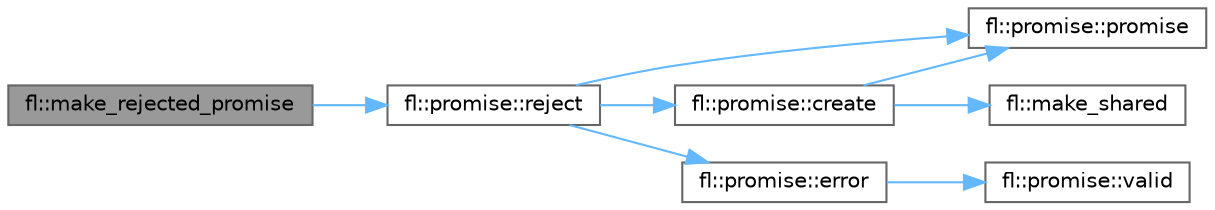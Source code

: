 digraph "fl::make_rejected_promise"
{
 // INTERACTIVE_SVG=YES
 // LATEX_PDF_SIZE
  bgcolor="transparent";
  edge [fontname=Helvetica,fontsize=10,labelfontname=Helvetica,labelfontsize=10];
  node [fontname=Helvetica,fontsize=10,shape=box,height=0.2,width=0.4];
  rankdir="LR";
  Node1 [id="Node000001",label="fl::make_rejected_promise",height=0.2,width=0.4,color="gray40", fillcolor="grey60", style="filled", fontcolor="black",tooltip="Convenience function to create a rejected promise (const char* overload)"];
  Node1 -> Node2 [id="edge1_Node000001_Node000002",color="steelblue1",style="solid",tooltip=" "];
  Node2 [id="Node000002",label="fl::promise::reject",height=0.2,width=0.4,color="grey40", fillcolor="white", style="filled",URL="$d1/d21/classfl_1_1promise_a40828f23712ac6dbabc9cd2f7d7634b6.html#a40828f23712ac6dbabc9cd2f7d7634b6",tooltip="Create a rejected promise with error."];
  Node2 -> Node3 [id="edge2_Node000002_Node000003",color="steelblue1",style="solid",tooltip=" "];
  Node3 [id="Node000003",label="fl::promise::promise",height=0.2,width=0.4,color="grey40", fillcolor="white", style="filled",URL="$d1/d21/classfl_1_1promise_a39a88af32b89bdcd2ade2da29f3397d5.html#a39a88af32b89bdcd2ade2da29f3397d5",tooltip="Default constructor - creates invalid promise."];
  Node2 -> Node4 [id="edge3_Node000002_Node000004",color="steelblue1",style="solid",tooltip=" "];
  Node4 [id="Node000004",label="fl::promise::create",height=0.2,width=0.4,color="grey40", fillcolor="white", style="filled",URL="$d1/d21/classfl_1_1promise_a06ac99cdb6ae08a992c049504a395f06.html#a06ac99cdb6ae08a992c049504a395f06",tooltip="Create a pending promise."];
  Node4 -> Node3 [id="edge4_Node000004_Node000003",color="steelblue1",style="solid",tooltip=" "];
  Node4 -> Node5 [id="edge5_Node000004_Node000005",color="steelblue1",style="solid",tooltip=" "];
  Node5 [id="Node000005",label="fl::make_shared",height=0.2,width=0.4,color="grey40", fillcolor="white", style="filled",URL="$d4/d36/namespacefl_a87ae8a24cc8b709a64f39370e71846af.html#a87ae8a24cc8b709a64f39370e71846af",tooltip=" "];
  Node2 -> Node6 [id="edge6_Node000002_Node000006",color="steelblue1",style="solid",tooltip=" "];
  Node6 [id="Node000006",label="fl::promise::error",height=0.2,width=0.4,color="grey40", fillcolor="white", style="filled",URL="$d1/d21/classfl_1_1promise_a13a94578149cb4f8e85f643492411bf5.html#a13a94578149cb4f8e85f643492411bf5",tooltip="Get the error (only valid if is_rejected() returns true)"];
  Node6 -> Node7 [id="edge7_Node000006_Node000007",color="steelblue1",style="solid",tooltip=" "];
  Node7 [id="Node000007",label="fl::promise::valid",height=0.2,width=0.4,color="grey40", fillcolor="white", style="filled",URL="$d1/d21/classfl_1_1promise_a912aa98a2d3d942da9a902f518d57a1a.html#a912aa98a2d3d942da9a902f518d57a1a",tooltip="Check if promise is valid."];
}
